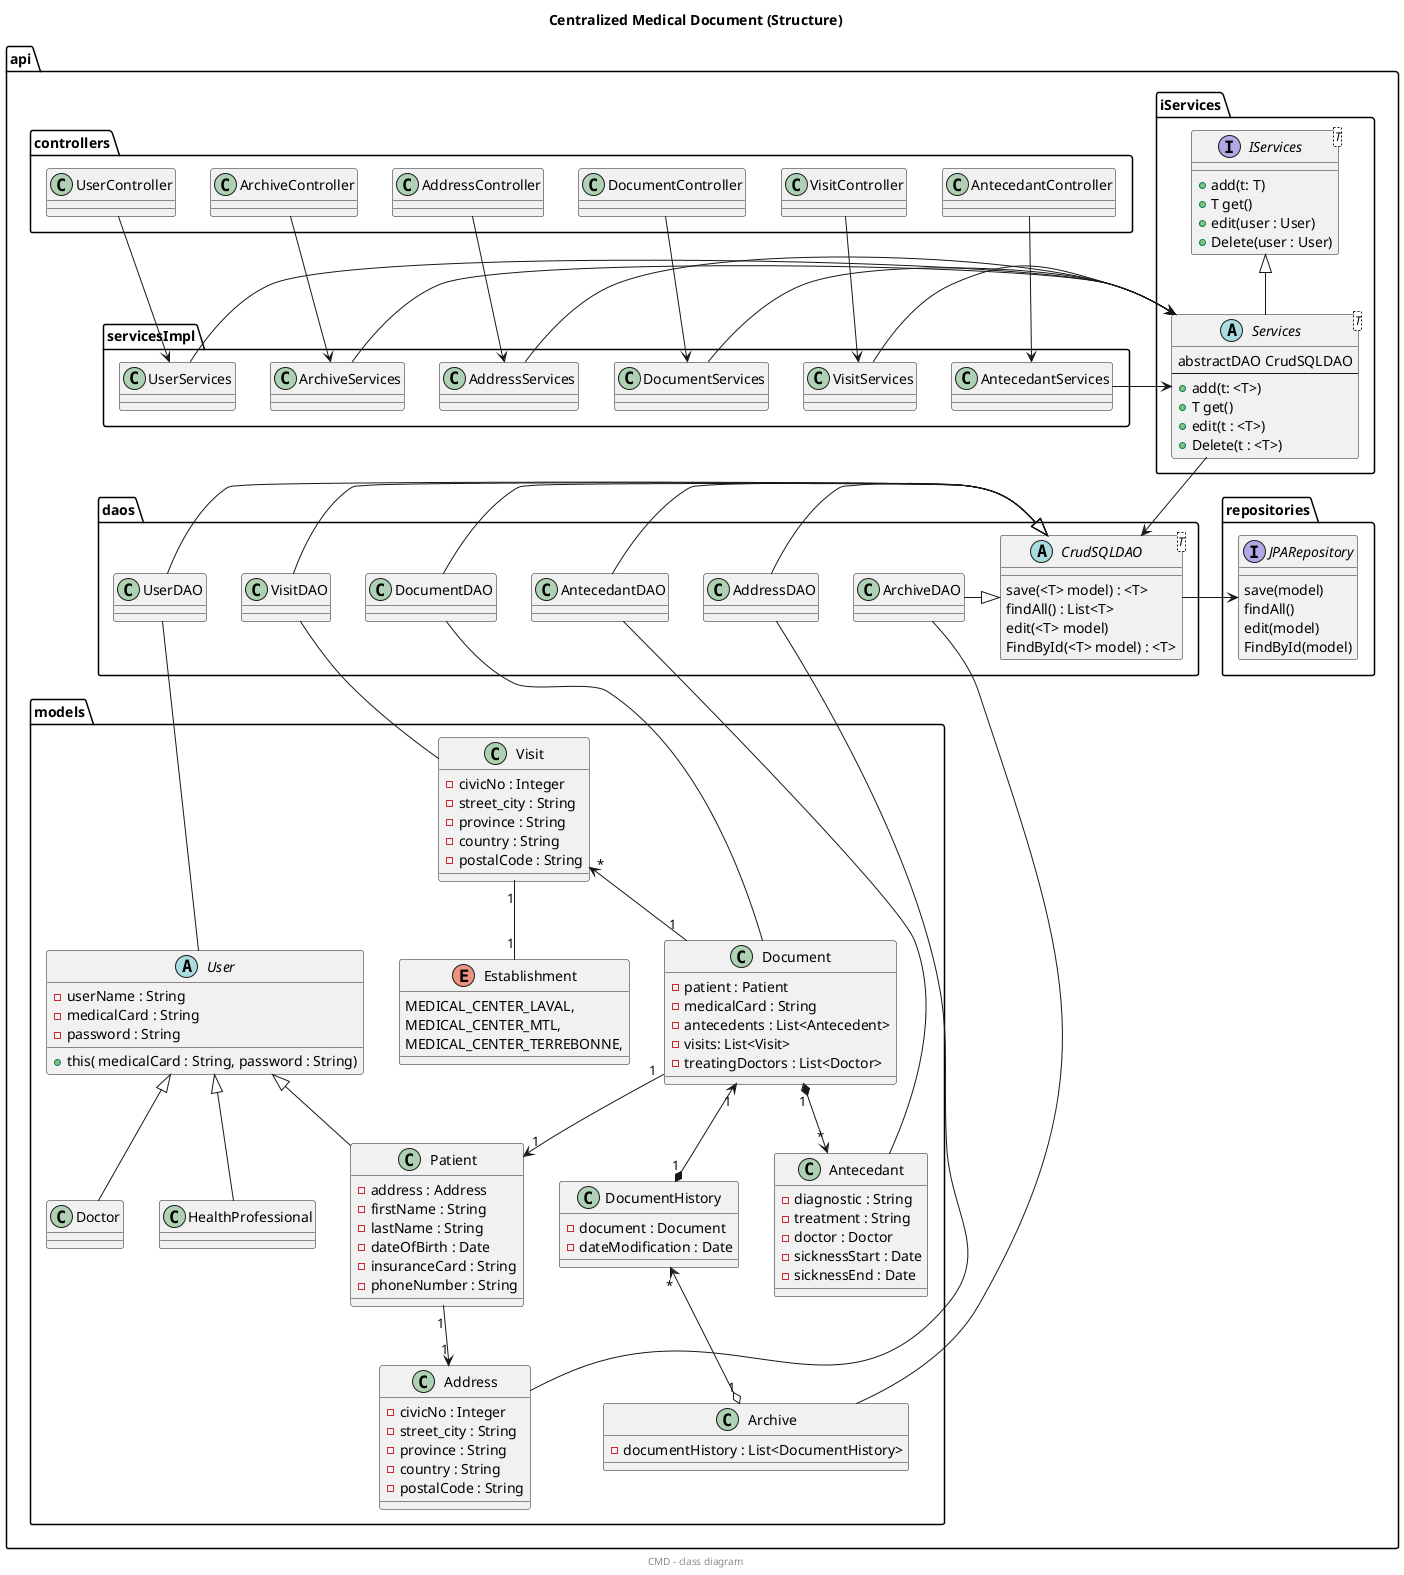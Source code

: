 @startuml
title **Centralized Medical Document** (Structure)
center footer CMD - class diagram
package api {

    package api.repositories {
        interface JPARepository {
            save(model)
            findAll()
            edit(model)
            FindById(model)
        }


    }

package api.daos {
    abstract CrudSQLDAO<T> {
            save(<T> model) : <T>
            findAll() : List<T>
            edit(<T> model) 
            FindById(<T> model) : <T>

    }
    class UserDAO {
            
        }
    class VisitDAO { 

    }

    class DocumentDAO {

    }

    class AntecedantDAO {

    }
    class AddressDAO {

    }
    class ArchiveDAO {

    }
}

    package api.models { 
        class Address {
        - civicNo : Integer
        - street_city : String
        - province : String
        - country : String
        - postalCode : String
        }

        class DocumentHistory  {
        - document : Document
        - dateModification : Date
        }

        class Archive {
        -  documentHistory : List<DocumentHistory>
        }
        
        enum Establishment {
        MEDICAL_CENTER_LAVAL,
        MEDICAL_CENTER_MTL,
        MEDICAL_CENTER_TERREBONNE,
        }
        

        abstract User { 
           - userName : String
            - medicalCard : String
            - password : String
           + this( medicalCard : String, password : String)
        }
            class Doctor extends User {

        }

        class Patient extends User {

        }
        class HealthProfessional extends User {

        }
        class Document {
        - patient : Patient
        - medicalCard : String 
        - antecedents : List<Antecedent> 
        - visits: List<Visit> 
        - treatingDoctors : List<Doctor> 
            
        }

        class Visit { 
            - civicNo : Integer
            - street_city : String
            - province : String
            - country : String
            - postalCode : String
        }

        class Antecedant {
          - diagnostic : String
        - treatment : String
        - doctor : Doctor
        - sicknessStart : Date
        - sicknessEnd : Date
        }

        class Patient { 
               - address : Address 
                - firstName : String
                - lastName : String
                - dateOfBirth : Date
                - insuranceCard : String
                - phoneNumber : String
        }
    }
     package api.iServices {
        interface IServices<T> {
            + add(t: T)
            + T get() 
            + edit(user : User)
            + Delete(user : User)
        }
        abstract Services<T> extends IServices{ 
            abstractDAO CrudSQLDAO
            --
            + add(t: <T>)
            + T get() 
            + edit(t : <T>)
            + Delete(t : <T>)
        }
    }

      package api.controllers { 
        class UserController {

        }

        class AntecedantController { 

        }

        class VisitController { 

        }

        class DocumentController {

        }
        class ArchiveController {

        }
        class AddressController {

        }
    }
    package api.servicesImpl {
        class UserServices {
         
        }

        class VisitServices {

        }

        class DocumentServices {

        }

        class AntecedantServices { 

        }
        class ArchiveServices { 

        }
        class AddressServices {

        }
    }
    
    Services <-left- UserServices
    Services --> CrudSQLDAO
    UserController --> UserServices  
  
    
    CrudSQLDAO -right-> JPARepository
    



    
    Document "1" *-down-> "*" Antecedant
    Visit "*" <-down-  "1" Document
    Patient "1" <-up- "1" Document
    Establishment "1" -up- "1" Visit
    Document "1" <--* "1" DocumentHistory
    DocumentHistory "*" <--o "1" Archive
    Patient "1" -down-> "1" Address

    DocumentServices -> Services
    VisitServices -> Services
    AntecedantServices -> Services
    ArchiveServices -> Services 
    AddressServices -> Services


    AntecedantController -> AntecedantServices
    VisitController -> VisitServices
    DocumentController -> DocumentServices
    AddressController -> AddressServices
    ArchiveController -> ArchiveServices


    UserDAO -right- User
    DocumentDAO -down- Document
    AntecedantDAO -down- Antecedant
    VisitDAO -down- Visit
    AddressDAO -down- Address
    ArchiveDAO -down- Archive

    VisitDAO -right-|> CrudSQLDAO 
    UserDAO -right-|> CrudSQLDAO 
    AddressDAO -right-|> CrudSQLDAO
    ArchiveDAO -right-|> CrudSQLDAO
    
    DocumentDAO -right-|> CrudSQLDAO 
    AntecedantDAO -right-|> CrudSQLDAO 




}
@enduml